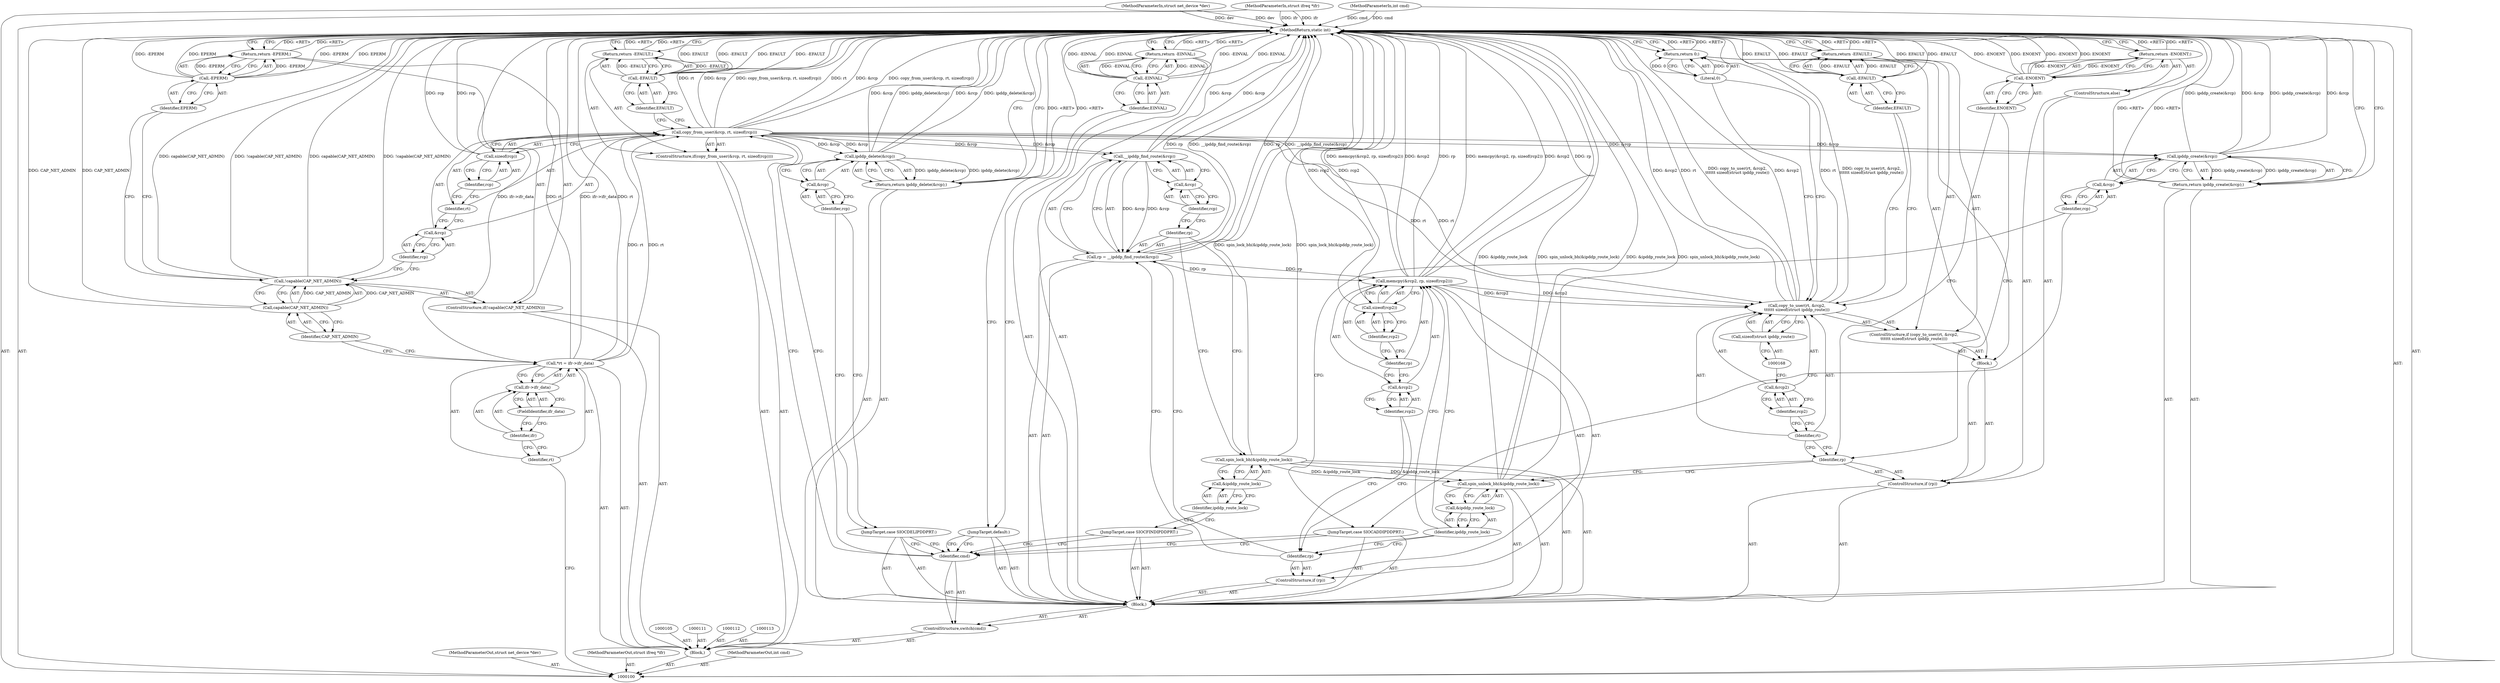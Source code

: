 digraph "1_linux_9824dfae5741275473a23a7ed5756c7b6efacc9d" {
"1000187" [label="(MethodReturn,static int)"];
"1000101" [label="(MethodParameterIn,struct net_device *dev)"];
"1000266" [label="(MethodParameterOut,struct net_device *dev)"];
"1000102" [label="(MethodParameterIn,struct ifreq *ifr)"];
"1000267" [label="(MethodParameterOut,struct ifreq *ifr)"];
"1000103" [label="(MethodParameterIn,int cmd)"];
"1000268" [label="(MethodParameterOut,int cmd)"];
"1000130" [label="(Identifier,EFAULT)"];
"1000128" [label="(Return,return -EFAULT;)"];
"1000129" [label="(Call,-EFAULT)"];
"1000132" [label="(Identifier,cmd)"];
"1000131" [label="(ControlStructure,switch(cmd))"];
"1000133" [label="(Block,)"];
"1000134" [label="(JumpTarget,case SIOCADDIPDDPRT:)"];
"1000135" [label="(Return,return ipddp_create(&rcp);)"];
"1000136" [label="(Call,ipddp_create(&rcp))"];
"1000137" [label="(Call,&rcp)"];
"1000138" [label="(Identifier,rcp)"];
"1000139" [label="(JumpTarget,case SIOCFINDIPDDPRT:)"];
"1000141" [label="(Call,&ipddp_route_lock)"];
"1000142" [label="(Identifier,ipddp_route_lock)"];
"1000140" [label="(Call,spin_lock_bh(&ipddp_route_lock))"];
"1000146" [label="(Call,&rcp)"];
"1000147" [label="(Identifier,rcp)"];
"1000143" [label="(Call,rp = __ipddp_find_route(&rcp))"];
"1000144" [label="(Identifier,rp)"];
"1000145" [label="(Call,__ipddp_find_route(&rcp))"];
"1000104" [label="(Block,)"];
"1000148" [label="(ControlStructure,if (rp))"];
"1000149" [label="(Identifier,rp)"];
"1000151" [label="(Call,&rcp2)"];
"1000152" [label="(Identifier,rcp2)"];
"1000153" [label="(Identifier,rp)"];
"1000154" [label="(Call,sizeof(rcp2))"];
"1000155" [label="(Identifier,rcp2)"];
"1000150" [label="(Call,memcpy(&rcp2, rp, sizeof(rcp2)))"];
"1000157" [label="(Call,&ipddp_route_lock)"];
"1000158" [label="(Identifier,ipddp_route_lock)"];
"1000156" [label="(Call,spin_unlock_bh(&ipddp_route_lock))"];
"1000161" [label="(Block,)"];
"1000159" [label="(ControlStructure,if (rp))"];
"1000160" [label="(Identifier,rp)"];
"1000164" [label="(Identifier,rt)"];
"1000165" [label="(Call,&rcp2)"];
"1000166" [label="(Identifier,rcp2)"];
"1000162" [label="(ControlStructure,if (copy_to_user(rt, &rcp2,\n\t\t\t\t\t\t sizeof(struct ipddp_route))))"];
"1000163" [label="(Call,copy_to_user(rt, &rcp2,\n\t\t\t\t\t\t sizeof(struct ipddp_route)))"];
"1000167" [label="(Call,sizeof(struct ipddp_route))"];
"1000170" [label="(Call,-EFAULT)"];
"1000171" [label="(Identifier,EFAULT)"];
"1000169" [label="(Return,return -EFAULT;)"];
"1000173" [label="(Literal,0)"];
"1000172" [label="(Return,return 0;)"];
"1000174" [label="(ControlStructure,else)"];
"1000106" [label="(Call,*rt = ifr->ifr_data)"];
"1000107" [label="(Identifier,rt)"];
"1000108" [label="(Call,ifr->ifr_data)"];
"1000109" [label="(Identifier,ifr)"];
"1000110" [label="(FieldIdentifier,ifr_data)"];
"1000176" [label="(Call,-ENOENT)"];
"1000177" [label="(Identifier,ENOENT)"];
"1000175" [label="(Return,return -ENOENT;)"];
"1000178" [label="(JumpTarget,case SIOCDELIPDDPRT:)"];
"1000179" [label="(Return,return ipddp_delete(&rcp);)"];
"1000180" [label="(Call,ipddp_delete(&rcp))"];
"1000181" [label="(Call,&rcp)"];
"1000182" [label="(Identifier,rcp)"];
"1000183" [label="(JumpTarget,default:)"];
"1000184" [label="(Return,return -EINVAL;)"];
"1000185" [label="(Call,-EINVAL)"];
"1000186" [label="(Identifier,EINVAL)"];
"1000115" [label="(Call,!capable(CAP_NET_ADMIN))"];
"1000116" [label="(Call,capable(CAP_NET_ADMIN))"];
"1000117" [label="(Identifier,CAP_NET_ADMIN)"];
"1000114" [label="(ControlStructure,if(!capable(CAP_NET_ADMIN)))"];
"1000118" [label="(Return,return -EPERM;)"];
"1000119" [label="(Call,-EPERM)"];
"1000120" [label="(Identifier,EPERM)"];
"1000121" [label="(ControlStructure,if(copy_from_user(&rcp, rt, sizeof(rcp))))"];
"1000123" [label="(Call,&rcp)"];
"1000124" [label="(Identifier,rcp)"];
"1000125" [label="(Identifier,rt)"];
"1000126" [label="(Call,sizeof(rcp))"];
"1000127" [label="(Identifier,rcp)"];
"1000122" [label="(Call,copy_from_user(&rcp, rt, sizeof(rcp)))"];
"1000187" -> "1000100"  [label="AST: "];
"1000187" -> "1000118"  [label="CFG: "];
"1000187" -> "1000128"  [label="CFG: "];
"1000187" -> "1000135"  [label="CFG: "];
"1000187" -> "1000169"  [label="CFG: "];
"1000187" -> "1000172"  [label="CFG: "];
"1000187" -> "1000175"  [label="CFG: "];
"1000187" -> "1000179"  [label="CFG: "];
"1000187" -> "1000184"  [label="CFG: "];
"1000169" -> "1000187"  [label="DDG: <RET>"];
"1000116" -> "1000187"  [label="DDG: CAP_NET_ADMIN"];
"1000122" -> "1000187"  [label="DDG: rt"];
"1000122" -> "1000187"  [label="DDG: &rcp"];
"1000122" -> "1000187"  [label="DDG: copy_from_user(&rcp, rt, sizeof(rcp))"];
"1000106" -> "1000187"  [label="DDG: ifr->ifr_data"];
"1000106" -> "1000187"  [label="DDG: rt"];
"1000185" -> "1000187"  [label="DDG: -EINVAL"];
"1000185" -> "1000187"  [label="DDG: EINVAL"];
"1000156" -> "1000187"  [label="DDG: &ipddp_route_lock"];
"1000156" -> "1000187"  [label="DDG: spin_unlock_bh(&ipddp_route_lock)"];
"1000140" -> "1000187"  [label="DDG: spin_lock_bh(&ipddp_route_lock)"];
"1000180" -> "1000187"  [label="DDG: &rcp"];
"1000180" -> "1000187"  [label="DDG: ipddp_delete(&rcp)"];
"1000176" -> "1000187"  [label="DDG: -ENOENT"];
"1000176" -> "1000187"  [label="DDG: ENOENT"];
"1000102" -> "1000187"  [label="DDG: ifr"];
"1000119" -> "1000187"  [label="DDG: -EPERM"];
"1000119" -> "1000187"  [label="DDG: EPERM"];
"1000115" -> "1000187"  [label="DDG: capable(CAP_NET_ADMIN)"];
"1000115" -> "1000187"  [label="DDG: !capable(CAP_NET_ADMIN)"];
"1000163" -> "1000187"  [label="DDG: &rcp2"];
"1000163" -> "1000187"  [label="DDG: rt"];
"1000163" -> "1000187"  [label="DDG: copy_to_user(rt, &rcp2,\n\t\t\t\t\t\t sizeof(struct ipddp_route))"];
"1000129" -> "1000187"  [label="DDG: EFAULT"];
"1000129" -> "1000187"  [label="DDG: -EFAULT"];
"1000150" -> "1000187"  [label="DDG: &rcp2"];
"1000150" -> "1000187"  [label="DDG: rp"];
"1000150" -> "1000187"  [label="DDG: memcpy(&rcp2, rp, sizeof(rcp2))"];
"1000154" -> "1000187"  [label="DDG: rcp2"];
"1000103" -> "1000187"  [label="DDG: cmd"];
"1000143" -> "1000187"  [label="DDG: rp"];
"1000143" -> "1000187"  [label="DDG: __ipddp_find_route(&rcp)"];
"1000126" -> "1000187"  [label="DDG: rcp"];
"1000101" -> "1000187"  [label="DDG: dev"];
"1000136" -> "1000187"  [label="DDG: ipddp_create(&rcp)"];
"1000136" -> "1000187"  [label="DDG: &rcp"];
"1000170" -> "1000187"  [label="DDG: EFAULT"];
"1000170" -> "1000187"  [label="DDG: -EFAULT"];
"1000145" -> "1000187"  [label="DDG: &rcp"];
"1000184" -> "1000187"  [label="DDG: <RET>"];
"1000118" -> "1000187"  [label="DDG: <RET>"];
"1000172" -> "1000187"  [label="DDG: <RET>"];
"1000179" -> "1000187"  [label="DDG: <RET>"];
"1000175" -> "1000187"  [label="DDG: <RET>"];
"1000128" -> "1000187"  [label="DDG: <RET>"];
"1000135" -> "1000187"  [label="DDG: <RET>"];
"1000101" -> "1000100"  [label="AST: "];
"1000101" -> "1000187"  [label="DDG: dev"];
"1000266" -> "1000100"  [label="AST: "];
"1000102" -> "1000100"  [label="AST: "];
"1000102" -> "1000187"  [label="DDG: ifr"];
"1000267" -> "1000100"  [label="AST: "];
"1000103" -> "1000100"  [label="AST: "];
"1000103" -> "1000187"  [label="DDG: cmd"];
"1000268" -> "1000100"  [label="AST: "];
"1000130" -> "1000129"  [label="AST: "];
"1000130" -> "1000122"  [label="CFG: "];
"1000129" -> "1000130"  [label="CFG: "];
"1000128" -> "1000121"  [label="AST: "];
"1000128" -> "1000129"  [label="CFG: "];
"1000129" -> "1000128"  [label="AST: "];
"1000187" -> "1000128"  [label="CFG: "];
"1000128" -> "1000187"  [label="DDG: <RET>"];
"1000129" -> "1000128"  [label="DDG: -EFAULT"];
"1000129" -> "1000128"  [label="AST: "];
"1000129" -> "1000130"  [label="CFG: "];
"1000130" -> "1000129"  [label="AST: "];
"1000128" -> "1000129"  [label="CFG: "];
"1000129" -> "1000187"  [label="DDG: EFAULT"];
"1000129" -> "1000187"  [label="DDG: -EFAULT"];
"1000129" -> "1000128"  [label="DDG: -EFAULT"];
"1000132" -> "1000131"  [label="AST: "];
"1000132" -> "1000122"  [label="CFG: "];
"1000134" -> "1000132"  [label="CFG: "];
"1000139" -> "1000132"  [label="CFG: "];
"1000178" -> "1000132"  [label="CFG: "];
"1000183" -> "1000132"  [label="CFG: "];
"1000131" -> "1000104"  [label="AST: "];
"1000132" -> "1000131"  [label="AST: "];
"1000133" -> "1000131"  [label="AST: "];
"1000133" -> "1000131"  [label="AST: "];
"1000134" -> "1000133"  [label="AST: "];
"1000135" -> "1000133"  [label="AST: "];
"1000139" -> "1000133"  [label="AST: "];
"1000140" -> "1000133"  [label="AST: "];
"1000143" -> "1000133"  [label="AST: "];
"1000148" -> "1000133"  [label="AST: "];
"1000156" -> "1000133"  [label="AST: "];
"1000159" -> "1000133"  [label="AST: "];
"1000178" -> "1000133"  [label="AST: "];
"1000179" -> "1000133"  [label="AST: "];
"1000183" -> "1000133"  [label="AST: "];
"1000184" -> "1000133"  [label="AST: "];
"1000134" -> "1000133"  [label="AST: "];
"1000134" -> "1000132"  [label="CFG: "];
"1000138" -> "1000134"  [label="CFG: "];
"1000135" -> "1000133"  [label="AST: "];
"1000135" -> "1000136"  [label="CFG: "];
"1000136" -> "1000135"  [label="AST: "];
"1000187" -> "1000135"  [label="CFG: "];
"1000135" -> "1000187"  [label="DDG: <RET>"];
"1000136" -> "1000135"  [label="DDG: ipddp_create(&rcp)"];
"1000136" -> "1000135"  [label="AST: "];
"1000136" -> "1000137"  [label="CFG: "];
"1000137" -> "1000136"  [label="AST: "];
"1000135" -> "1000136"  [label="CFG: "];
"1000136" -> "1000187"  [label="DDG: ipddp_create(&rcp)"];
"1000136" -> "1000187"  [label="DDG: &rcp"];
"1000136" -> "1000135"  [label="DDG: ipddp_create(&rcp)"];
"1000122" -> "1000136"  [label="DDG: &rcp"];
"1000137" -> "1000136"  [label="AST: "];
"1000137" -> "1000138"  [label="CFG: "];
"1000138" -> "1000137"  [label="AST: "];
"1000136" -> "1000137"  [label="CFG: "];
"1000138" -> "1000137"  [label="AST: "];
"1000138" -> "1000134"  [label="CFG: "];
"1000137" -> "1000138"  [label="CFG: "];
"1000139" -> "1000133"  [label="AST: "];
"1000139" -> "1000132"  [label="CFG: "];
"1000142" -> "1000139"  [label="CFG: "];
"1000141" -> "1000140"  [label="AST: "];
"1000141" -> "1000142"  [label="CFG: "];
"1000142" -> "1000141"  [label="AST: "];
"1000140" -> "1000141"  [label="CFG: "];
"1000142" -> "1000141"  [label="AST: "];
"1000142" -> "1000139"  [label="CFG: "];
"1000141" -> "1000142"  [label="CFG: "];
"1000140" -> "1000133"  [label="AST: "];
"1000140" -> "1000141"  [label="CFG: "];
"1000141" -> "1000140"  [label="AST: "];
"1000144" -> "1000140"  [label="CFG: "];
"1000140" -> "1000187"  [label="DDG: spin_lock_bh(&ipddp_route_lock)"];
"1000140" -> "1000156"  [label="DDG: &ipddp_route_lock"];
"1000146" -> "1000145"  [label="AST: "];
"1000146" -> "1000147"  [label="CFG: "];
"1000147" -> "1000146"  [label="AST: "];
"1000145" -> "1000146"  [label="CFG: "];
"1000147" -> "1000146"  [label="AST: "];
"1000147" -> "1000144"  [label="CFG: "];
"1000146" -> "1000147"  [label="CFG: "];
"1000143" -> "1000133"  [label="AST: "];
"1000143" -> "1000145"  [label="CFG: "];
"1000144" -> "1000143"  [label="AST: "];
"1000145" -> "1000143"  [label="AST: "];
"1000149" -> "1000143"  [label="CFG: "];
"1000143" -> "1000187"  [label="DDG: rp"];
"1000143" -> "1000187"  [label="DDG: __ipddp_find_route(&rcp)"];
"1000145" -> "1000143"  [label="DDG: &rcp"];
"1000143" -> "1000150"  [label="DDG: rp"];
"1000144" -> "1000143"  [label="AST: "];
"1000144" -> "1000140"  [label="CFG: "];
"1000147" -> "1000144"  [label="CFG: "];
"1000145" -> "1000143"  [label="AST: "];
"1000145" -> "1000146"  [label="CFG: "];
"1000146" -> "1000145"  [label="AST: "];
"1000143" -> "1000145"  [label="CFG: "];
"1000145" -> "1000187"  [label="DDG: &rcp"];
"1000145" -> "1000143"  [label="DDG: &rcp"];
"1000122" -> "1000145"  [label="DDG: &rcp"];
"1000104" -> "1000100"  [label="AST: "];
"1000105" -> "1000104"  [label="AST: "];
"1000106" -> "1000104"  [label="AST: "];
"1000111" -> "1000104"  [label="AST: "];
"1000112" -> "1000104"  [label="AST: "];
"1000113" -> "1000104"  [label="AST: "];
"1000114" -> "1000104"  [label="AST: "];
"1000121" -> "1000104"  [label="AST: "];
"1000131" -> "1000104"  [label="AST: "];
"1000148" -> "1000133"  [label="AST: "];
"1000149" -> "1000148"  [label="AST: "];
"1000150" -> "1000148"  [label="AST: "];
"1000149" -> "1000148"  [label="AST: "];
"1000149" -> "1000143"  [label="CFG: "];
"1000152" -> "1000149"  [label="CFG: "];
"1000158" -> "1000149"  [label="CFG: "];
"1000151" -> "1000150"  [label="AST: "];
"1000151" -> "1000152"  [label="CFG: "];
"1000152" -> "1000151"  [label="AST: "];
"1000153" -> "1000151"  [label="CFG: "];
"1000152" -> "1000151"  [label="AST: "];
"1000152" -> "1000149"  [label="CFG: "];
"1000151" -> "1000152"  [label="CFG: "];
"1000153" -> "1000150"  [label="AST: "];
"1000153" -> "1000151"  [label="CFG: "];
"1000155" -> "1000153"  [label="CFG: "];
"1000154" -> "1000150"  [label="AST: "];
"1000154" -> "1000155"  [label="CFG: "];
"1000155" -> "1000154"  [label="AST: "];
"1000150" -> "1000154"  [label="CFG: "];
"1000154" -> "1000187"  [label="DDG: rcp2"];
"1000155" -> "1000154"  [label="AST: "];
"1000155" -> "1000153"  [label="CFG: "];
"1000154" -> "1000155"  [label="CFG: "];
"1000150" -> "1000148"  [label="AST: "];
"1000150" -> "1000154"  [label="CFG: "];
"1000151" -> "1000150"  [label="AST: "];
"1000153" -> "1000150"  [label="AST: "];
"1000154" -> "1000150"  [label="AST: "];
"1000158" -> "1000150"  [label="CFG: "];
"1000150" -> "1000187"  [label="DDG: &rcp2"];
"1000150" -> "1000187"  [label="DDG: rp"];
"1000150" -> "1000187"  [label="DDG: memcpy(&rcp2, rp, sizeof(rcp2))"];
"1000143" -> "1000150"  [label="DDG: rp"];
"1000150" -> "1000163"  [label="DDG: &rcp2"];
"1000157" -> "1000156"  [label="AST: "];
"1000157" -> "1000158"  [label="CFG: "];
"1000158" -> "1000157"  [label="AST: "];
"1000156" -> "1000157"  [label="CFG: "];
"1000158" -> "1000157"  [label="AST: "];
"1000158" -> "1000150"  [label="CFG: "];
"1000158" -> "1000149"  [label="CFG: "];
"1000157" -> "1000158"  [label="CFG: "];
"1000156" -> "1000133"  [label="AST: "];
"1000156" -> "1000157"  [label="CFG: "];
"1000157" -> "1000156"  [label="AST: "];
"1000160" -> "1000156"  [label="CFG: "];
"1000156" -> "1000187"  [label="DDG: &ipddp_route_lock"];
"1000156" -> "1000187"  [label="DDG: spin_unlock_bh(&ipddp_route_lock)"];
"1000140" -> "1000156"  [label="DDG: &ipddp_route_lock"];
"1000161" -> "1000159"  [label="AST: "];
"1000162" -> "1000161"  [label="AST: "];
"1000172" -> "1000161"  [label="AST: "];
"1000159" -> "1000133"  [label="AST: "];
"1000160" -> "1000159"  [label="AST: "];
"1000161" -> "1000159"  [label="AST: "];
"1000174" -> "1000159"  [label="AST: "];
"1000160" -> "1000159"  [label="AST: "];
"1000160" -> "1000156"  [label="CFG: "];
"1000164" -> "1000160"  [label="CFG: "];
"1000177" -> "1000160"  [label="CFG: "];
"1000164" -> "1000163"  [label="AST: "];
"1000164" -> "1000160"  [label="CFG: "];
"1000166" -> "1000164"  [label="CFG: "];
"1000165" -> "1000163"  [label="AST: "];
"1000165" -> "1000166"  [label="CFG: "];
"1000166" -> "1000165"  [label="AST: "];
"1000168" -> "1000165"  [label="CFG: "];
"1000166" -> "1000165"  [label="AST: "];
"1000166" -> "1000164"  [label="CFG: "];
"1000165" -> "1000166"  [label="CFG: "];
"1000162" -> "1000161"  [label="AST: "];
"1000163" -> "1000162"  [label="AST: "];
"1000169" -> "1000162"  [label="AST: "];
"1000163" -> "1000162"  [label="AST: "];
"1000163" -> "1000167"  [label="CFG: "];
"1000164" -> "1000163"  [label="AST: "];
"1000165" -> "1000163"  [label="AST: "];
"1000167" -> "1000163"  [label="AST: "];
"1000171" -> "1000163"  [label="CFG: "];
"1000173" -> "1000163"  [label="CFG: "];
"1000163" -> "1000187"  [label="DDG: &rcp2"];
"1000163" -> "1000187"  [label="DDG: rt"];
"1000163" -> "1000187"  [label="DDG: copy_to_user(rt, &rcp2,\n\t\t\t\t\t\t sizeof(struct ipddp_route))"];
"1000122" -> "1000163"  [label="DDG: rt"];
"1000150" -> "1000163"  [label="DDG: &rcp2"];
"1000167" -> "1000163"  [label="AST: "];
"1000167" -> "1000168"  [label="CFG: "];
"1000168" -> "1000167"  [label="AST: "];
"1000163" -> "1000167"  [label="CFG: "];
"1000170" -> "1000169"  [label="AST: "];
"1000170" -> "1000171"  [label="CFG: "];
"1000171" -> "1000170"  [label="AST: "];
"1000169" -> "1000170"  [label="CFG: "];
"1000170" -> "1000187"  [label="DDG: EFAULT"];
"1000170" -> "1000187"  [label="DDG: -EFAULT"];
"1000170" -> "1000169"  [label="DDG: -EFAULT"];
"1000171" -> "1000170"  [label="AST: "];
"1000171" -> "1000163"  [label="CFG: "];
"1000170" -> "1000171"  [label="CFG: "];
"1000169" -> "1000162"  [label="AST: "];
"1000169" -> "1000170"  [label="CFG: "];
"1000170" -> "1000169"  [label="AST: "];
"1000187" -> "1000169"  [label="CFG: "];
"1000169" -> "1000187"  [label="DDG: <RET>"];
"1000170" -> "1000169"  [label="DDG: -EFAULT"];
"1000173" -> "1000172"  [label="AST: "];
"1000173" -> "1000163"  [label="CFG: "];
"1000172" -> "1000173"  [label="CFG: "];
"1000173" -> "1000172"  [label="DDG: 0"];
"1000172" -> "1000161"  [label="AST: "];
"1000172" -> "1000173"  [label="CFG: "];
"1000173" -> "1000172"  [label="AST: "];
"1000187" -> "1000172"  [label="CFG: "];
"1000172" -> "1000187"  [label="DDG: <RET>"];
"1000173" -> "1000172"  [label="DDG: 0"];
"1000174" -> "1000159"  [label="AST: "];
"1000175" -> "1000174"  [label="AST: "];
"1000106" -> "1000104"  [label="AST: "];
"1000106" -> "1000108"  [label="CFG: "];
"1000107" -> "1000106"  [label="AST: "];
"1000108" -> "1000106"  [label="AST: "];
"1000117" -> "1000106"  [label="CFG: "];
"1000106" -> "1000187"  [label="DDG: ifr->ifr_data"];
"1000106" -> "1000187"  [label="DDG: rt"];
"1000106" -> "1000122"  [label="DDG: rt"];
"1000107" -> "1000106"  [label="AST: "];
"1000107" -> "1000100"  [label="CFG: "];
"1000109" -> "1000107"  [label="CFG: "];
"1000108" -> "1000106"  [label="AST: "];
"1000108" -> "1000110"  [label="CFG: "];
"1000109" -> "1000108"  [label="AST: "];
"1000110" -> "1000108"  [label="AST: "];
"1000106" -> "1000108"  [label="CFG: "];
"1000109" -> "1000108"  [label="AST: "];
"1000109" -> "1000107"  [label="CFG: "];
"1000110" -> "1000109"  [label="CFG: "];
"1000110" -> "1000108"  [label="AST: "];
"1000110" -> "1000109"  [label="CFG: "];
"1000108" -> "1000110"  [label="CFG: "];
"1000176" -> "1000175"  [label="AST: "];
"1000176" -> "1000177"  [label="CFG: "];
"1000177" -> "1000176"  [label="AST: "];
"1000175" -> "1000176"  [label="CFG: "];
"1000176" -> "1000187"  [label="DDG: -ENOENT"];
"1000176" -> "1000187"  [label="DDG: ENOENT"];
"1000176" -> "1000175"  [label="DDG: -ENOENT"];
"1000177" -> "1000176"  [label="AST: "];
"1000177" -> "1000160"  [label="CFG: "];
"1000176" -> "1000177"  [label="CFG: "];
"1000175" -> "1000174"  [label="AST: "];
"1000175" -> "1000176"  [label="CFG: "];
"1000176" -> "1000175"  [label="AST: "];
"1000187" -> "1000175"  [label="CFG: "];
"1000175" -> "1000187"  [label="DDG: <RET>"];
"1000176" -> "1000175"  [label="DDG: -ENOENT"];
"1000178" -> "1000133"  [label="AST: "];
"1000178" -> "1000132"  [label="CFG: "];
"1000182" -> "1000178"  [label="CFG: "];
"1000179" -> "1000133"  [label="AST: "];
"1000179" -> "1000180"  [label="CFG: "];
"1000180" -> "1000179"  [label="AST: "];
"1000187" -> "1000179"  [label="CFG: "];
"1000179" -> "1000187"  [label="DDG: <RET>"];
"1000180" -> "1000179"  [label="DDG: ipddp_delete(&rcp)"];
"1000180" -> "1000179"  [label="AST: "];
"1000180" -> "1000181"  [label="CFG: "];
"1000181" -> "1000180"  [label="AST: "];
"1000179" -> "1000180"  [label="CFG: "];
"1000180" -> "1000187"  [label="DDG: &rcp"];
"1000180" -> "1000187"  [label="DDG: ipddp_delete(&rcp)"];
"1000180" -> "1000179"  [label="DDG: ipddp_delete(&rcp)"];
"1000122" -> "1000180"  [label="DDG: &rcp"];
"1000181" -> "1000180"  [label="AST: "];
"1000181" -> "1000182"  [label="CFG: "];
"1000182" -> "1000181"  [label="AST: "];
"1000180" -> "1000181"  [label="CFG: "];
"1000182" -> "1000181"  [label="AST: "];
"1000182" -> "1000178"  [label="CFG: "];
"1000181" -> "1000182"  [label="CFG: "];
"1000183" -> "1000133"  [label="AST: "];
"1000183" -> "1000132"  [label="CFG: "];
"1000186" -> "1000183"  [label="CFG: "];
"1000184" -> "1000133"  [label="AST: "];
"1000184" -> "1000185"  [label="CFG: "];
"1000185" -> "1000184"  [label="AST: "];
"1000187" -> "1000184"  [label="CFG: "];
"1000184" -> "1000187"  [label="DDG: <RET>"];
"1000185" -> "1000184"  [label="DDG: -EINVAL"];
"1000185" -> "1000184"  [label="AST: "];
"1000185" -> "1000186"  [label="CFG: "];
"1000186" -> "1000185"  [label="AST: "];
"1000184" -> "1000185"  [label="CFG: "];
"1000185" -> "1000187"  [label="DDG: -EINVAL"];
"1000185" -> "1000187"  [label="DDG: EINVAL"];
"1000185" -> "1000184"  [label="DDG: -EINVAL"];
"1000186" -> "1000185"  [label="AST: "];
"1000186" -> "1000183"  [label="CFG: "];
"1000185" -> "1000186"  [label="CFG: "];
"1000115" -> "1000114"  [label="AST: "];
"1000115" -> "1000116"  [label="CFG: "];
"1000116" -> "1000115"  [label="AST: "];
"1000120" -> "1000115"  [label="CFG: "];
"1000124" -> "1000115"  [label="CFG: "];
"1000115" -> "1000187"  [label="DDG: capable(CAP_NET_ADMIN)"];
"1000115" -> "1000187"  [label="DDG: !capable(CAP_NET_ADMIN)"];
"1000116" -> "1000115"  [label="DDG: CAP_NET_ADMIN"];
"1000116" -> "1000115"  [label="AST: "];
"1000116" -> "1000117"  [label="CFG: "];
"1000117" -> "1000116"  [label="AST: "];
"1000115" -> "1000116"  [label="CFG: "];
"1000116" -> "1000187"  [label="DDG: CAP_NET_ADMIN"];
"1000116" -> "1000115"  [label="DDG: CAP_NET_ADMIN"];
"1000117" -> "1000116"  [label="AST: "];
"1000117" -> "1000106"  [label="CFG: "];
"1000116" -> "1000117"  [label="CFG: "];
"1000114" -> "1000104"  [label="AST: "];
"1000115" -> "1000114"  [label="AST: "];
"1000118" -> "1000114"  [label="AST: "];
"1000118" -> "1000114"  [label="AST: "];
"1000118" -> "1000119"  [label="CFG: "];
"1000119" -> "1000118"  [label="AST: "];
"1000187" -> "1000118"  [label="CFG: "];
"1000118" -> "1000187"  [label="DDG: <RET>"];
"1000119" -> "1000118"  [label="DDG: -EPERM"];
"1000119" -> "1000118"  [label="AST: "];
"1000119" -> "1000120"  [label="CFG: "];
"1000120" -> "1000119"  [label="AST: "];
"1000118" -> "1000119"  [label="CFG: "];
"1000119" -> "1000187"  [label="DDG: -EPERM"];
"1000119" -> "1000187"  [label="DDG: EPERM"];
"1000119" -> "1000118"  [label="DDG: -EPERM"];
"1000120" -> "1000119"  [label="AST: "];
"1000120" -> "1000115"  [label="CFG: "];
"1000119" -> "1000120"  [label="CFG: "];
"1000121" -> "1000104"  [label="AST: "];
"1000122" -> "1000121"  [label="AST: "];
"1000128" -> "1000121"  [label="AST: "];
"1000123" -> "1000122"  [label="AST: "];
"1000123" -> "1000124"  [label="CFG: "];
"1000124" -> "1000123"  [label="AST: "];
"1000125" -> "1000123"  [label="CFG: "];
"1000124" -> "1000123"  [label="AST: "];
"1000124" -> "1000115"  [label="CFG: "];
"1000123" -> "1000124"  [label="CFG: "];
"1000125" -> "1000122"  [label="AST: "];
"1000125" -> "1000123"  [label="CFG: "];
"1000127" -> "1000125"  [label="CFG: "];
"1000126" -> "1000122"  [label="AST: "];
"1000126" -> "1000127"  [label="CFG: "];
"1000127" -> "1000126"  [label="AST: "];
"1000122" -> "1000126"  [label="CFG: "];
"1000126" -> "1000187"  [label="DDG: rcp"];
"1000127" -> "1000126"  [label="AST: "];
"1000127" -> "1000125"  [label="CFG: "];
"1000126" -> "1000127"  [label="CFG: "];
"1000122" -> "1000121"  [label="AST: "];
"1000122" -> "1000126"  [label="CFG: "];
"1000123" -> "1000122"  [label="AST: "];
"1000125" -> "1000122"  [label="AST: "];
"1000126" -> "1000122"  [label="AST: "];
"1000130" -> "1000122"  [label="CFG: "];
"1000132" -> "1000122"  [label="CFG: "];
"1000122" -> "1000187"  [label="DDG: rt"];
"1000122" -> "1000187"  [label="DDG: &rcp"];
"1000122" -> "1000187"  [label="DDG: copy_from_user(&rcp, rt, sizeof(rcp))"];
"1000106" -> "1000122"  [label="DDG: rt"];
"1000122" -> "1000136"  [label="DDG: &rcp"];
"1000122" -> "1000145"  [label="DDG: &rcp"];
"1000122" -> "1000163"  [label="DDG: rt"];
"1000122" -> "1000180"  [label="DDG: &rcp"];
}
